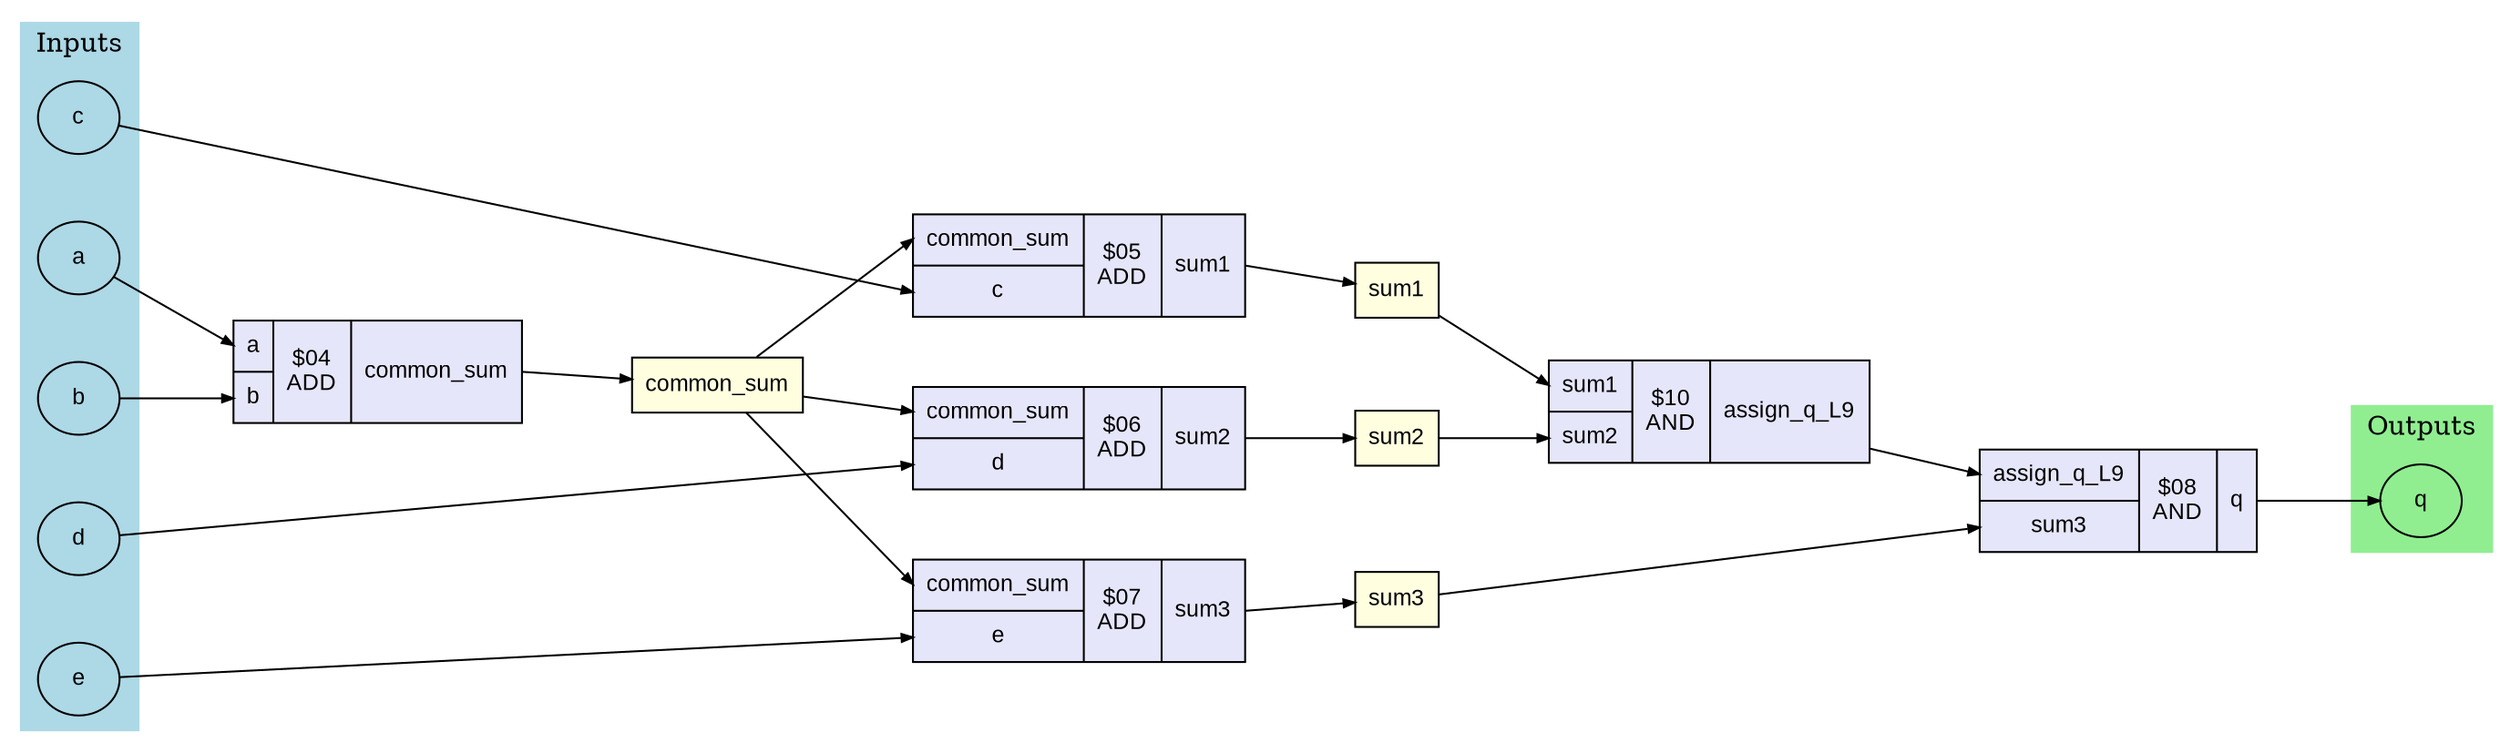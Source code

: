 digraph shared_exp {
	graph [concentrate=false dpi=300 nodesep=0.5 ordering=out rankdir=LR ranksep=0.8 splines=polyline]
	node [fillcolor=white fontname=Arial fontsize=12 height=0.4 margin=0.1 penwidth=1.0 shape=record style=filled width=0.6]
	edge [arrowhead=normal arrowsize=0.6 fontname=Arial fontsize=10 penwidth=1.0]
	a [label=a fillcolor=lightblue shape=ellipse style=filled]
	b [label=b fillcolor=lightblue shape=ellipse style=filled]
	c [label=c fillcolor=lightblue shape=ellipse style=filled]
	d [label=d fillcolor=lightblue shape=ellipse style=filled]
	e [label=e fillcolor=lightblue shape=ellipse style=filled]
	q [label=q fillcolor=lightgreen shape=ellipse style=filled]
	common_sum [label=common_sum fillcolor=lightyellow shape=box style=filled]
	sum1 [label=sum1 fillcolor=lightyellow shape=box style=filled]
	sum2 [label=sum2 fillcolor=lightyellow shape=box style=filled]
	sum3 [label=sum3 fillcolor=lightyellow shape=box style=filled]
	assign_common_sum [label="{{<A> a|<B> b}|{$04\nADD}|<common_sum> common_sum}" fillcolor=lavender shape=record style=filled]
	a -> assign_common_sum:A
	b -> assign_common_sum:B
	assign_common_sum:common_sum -> common_sum
	assign_sum1 [label="{{<A> common_sum|<B> c}|{$05\nADD}|<sum1> sum1}" fillcolor=lavender shape=record style=filled]
	common_sum -> assign_sum1:A
	c -> assign_sum1:B
	assign_sum1:sum1 -> sum1
	assign_sum2 [label="{{<A> common_sum|<B> d}|{$06\nADD}|<sum2> sum2}" fillcolor=lavender shape=record style=filled]
	common_sum -> assign_sum2:A
	d -> assign_sum2:B
	assign_sum2:sum2 -> sum2
	assign_sum3 [label="{{<A> common_sum|<B> e}|{$07\nADD}|<sum3> sum3}" fillcolor=lavender shape=record style=filled]
	common_sum -> assign_sum3:A
	e -> assign_sum3:B
	assign_sum3:sum3 -> sum3
	assign_q_L9 [label="{{<A> sum1|<B> sum2}|{$10\nAND}|<assign_q_L9> assign_q_L9}" fillcolor=lavender shape=record style=filled]
	sum1 -> assign_q_L9:A
	sum2 -> assign_q_L9:B
	assign_q [label="{{<A> assign_q_L9|<B> sum3}|{$08\nAND}|<q> q}" fillcolor=lavender shape=record style=filled]
	assign_q_L9 -> assign_q:A
	sum3 -> assign_q:B
	assign_q:q -> q
	subgraph cluster_inputs {
		color=lightblue label=Inputs rank=source style=filled
		a
		b
		c
		d
		e
	}
	subgraph cluster_outputs {
		color=lightgreen label=Outputs rank=sink style=filled
		q
	}
}
